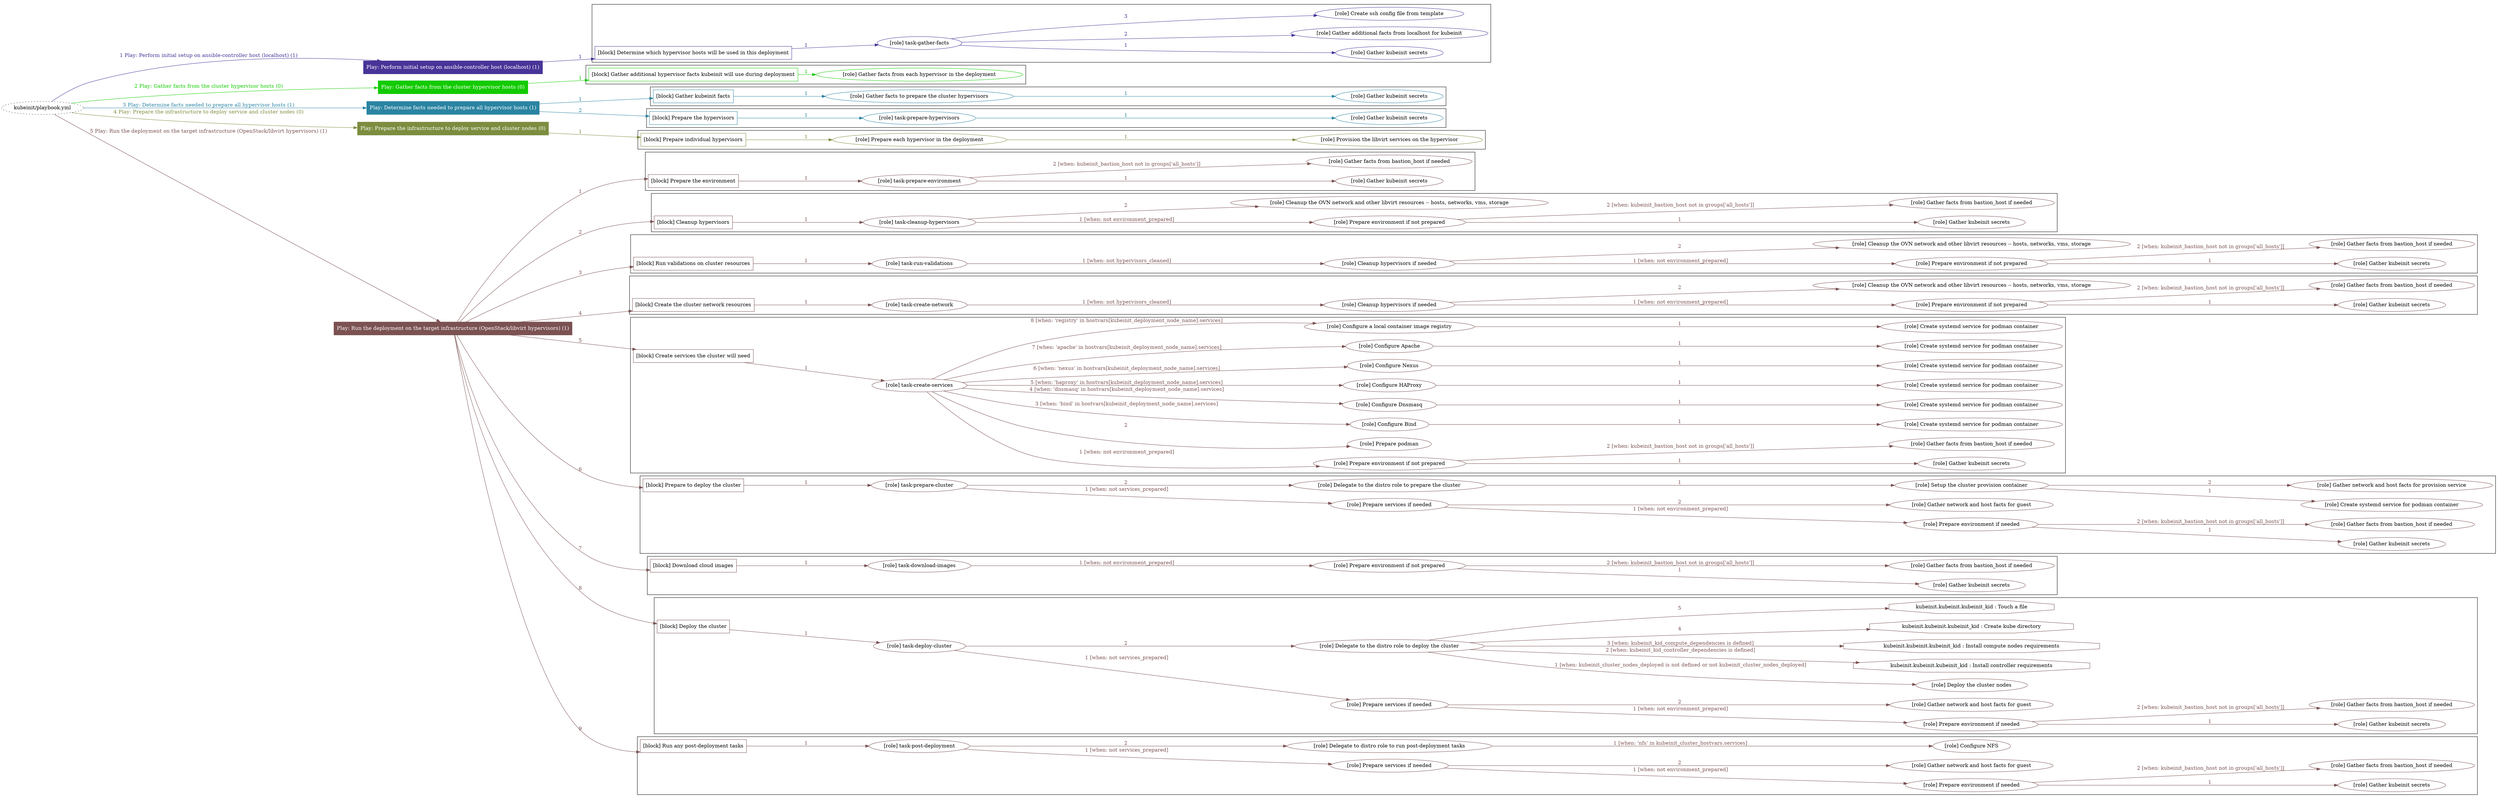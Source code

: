 digraph {
	graph [concentrate=true ordering=in rankdir=LR ratio=fill]
	edge [esep=5 sep=10]
	"kubeinit/playbook.yml" [URL="/home/runner/work/kubeinit/kubeinit/kubeinit/playbook.yml" id=playbook_62aeecc6 style=dotted]
	"kubeinit/playbook.yml" -> play_71ce2786 [label="1 Play: Perform initial setup on ansible-controller host (localhost) (1)" color="#483498" fontcolor="#483498" id=edge_play_71ce2786 labeltooltip="1 Play: Perform initial setup on ansible-controller host (localhost) (1)" tooltip="1 Play: Perform initial setup on ansible-controller host (localhost) (1)"]
	subgraph "Play: Perform initial setup on ansible-controller host (localhost) (1)" {
		play_71ce2786 [label="Play: Perform initial setup on ansible-controller host (localhost) (1)" URL="/home/runner/work/kubeinit/kubeinit/kubeinit/playbook.yml" color="#483498" fontcolor="#ffffff" id=play_71ce2786 shape=box style=filled tooltip=localhost]
		play_71ce2786 -> block_eb5d9fab [label=1 color="#483498" fontcolor="#483498" id=edge_block_eb5d9fab labeltooltip=1 tooltip=1]
		subgraph cluster_block_eb5d9fab {
			block_eb5d9fab [label="[block] Determine which hypervisor hosts will be used in this deployment" URL="/home/runner/work/kubeinit/kubeinit/kubeinit/playbook.yml" color="#483498" id=block_eb5d9fab labeltooltip="Determine which hypervisor hosts will be used in this deployment" shape=box tooltip="Determine which hypervisor hosts will be used in this deployment"]
			block_eb5d9fab -> role_b0924213 [label="1 " color="#483498" fontcolor="#483498" id=edge_role_b0924213 labeltooltip="1 " tooltip="1 "]
			subgraph "task-gather-facts" {
				role_b0924213 [label="[role] task-gather-facts" URL="/home/runner/work/kubeinit/kubeinit/kubeinit/playbook.yml" color="#483498" id=role_b0924213 tooltip="task-gather-facts"]
				role_b0924213 -> role_0a28fdde [label="1 " color="#483498" fontcolor="#483498" id=edge_role_0a28fdde labeltooltip="1 " tooltip="1 "]
				subgraph "Gather kubeinit secrets" {
					role_0a28fdde [label="[role] Gather kubeinit secrets" URL="/home/runner/.ansible/collections/ansible_collections/kubeinit/kubeinit/roles/kubeinit_prepare/tasks/build_hypervisors_group.yml" color="#483498" id=role_0a28fdde tooltip="Gather kubeinit secrets"]
				}
				role_b0924213 -> role_f4189897 [label="2 " color="#483498" fontcolor="#483498" id=edge_role_f4189897 labeltooltip="2 " tooltip="2 "]
				subgraph "Gather additional facts from localhost for kubeinit" {
					role_f4189897 [label="[role] Gather additional facts from localhost for kubeinit" URL="/home/runner/.ansible/collections/ansible_collections/kubeinit/kubeinit/roles/kubeinit_prepare/tasks/build_hypervisors_group.yml" color="#483498" id=role_f4189897 tooltip="Gather additional facts from localhost for kubeinit"]
				}
				role_b0924213 -> role_adb4fce8 [label="3 " color="#483498" fontcolor="#483498" id=edge_role_adb4fce8 labeltooltip="3 " tooltip="3 "]
				subgraph "Create ssh config file from template" {
					role_adb4fce8 [label="[role] Create ssh config file from template" URL="/home/runner/.ansible/collections/ansible_collections/kubeinit/kubeinit/roles/kubeinit_prepare/tasks/build_hypervisors_group.yml" color="#483498" id=role_adb4fce8 tooltip="Create ssh config file from template"]
				}
			}
		}
	}
	"kubeinit/playbook.yml" -> play_97051297 [label="2 Play: Gather facts from the cluster hypervisor hosts (0)" color="#12cb01" fontcolor="#12cb01" id=edge_play_97051297 labeltooltip="2 Play: Gather facts from the cluster hypervisor hosts (0)" tooltip="2 Play: Gather facts from the cluster hypervisor hosts (0)"]
	subgraph "Play: Gather facts from the cluster hypervisor hosts (0)" {
		play_97051297 [label="Play: Gather facts from the cluster hypervisor hosts (0)" URL="/home/runner/work/kubeinit/kubeinit/kubeinit/playbook.yml" color="#12cb01" fontcolor="#ffffff" id=play_97051297 shape=box style=filled tooltip="Play: Gather facts from the cluster hypervisor hosts (0)"]
		play_97051297 -> block_595685f4 [label=1 color="#12cb01" fontcolor="#12cb01" id=edge_block_595685f4 labeltooltip=1 tooltip=1]
		subgraph cluster_block_595685f4 {
			block_595685f4 [label="[block] Gather additional hypervisor facts kubeinit will use during deployment" URL="/home/runner/work/kubeinit/kubeinit/kubeinit/playbook.yml" color="#12cb01" id=block_595685f4 labeltooltip="Gather additional hypervisor facts kubeinit will use during deployment" shape=box tooltip="Gather additional hypervisor facts kubeinit will use during deployment"]
			block_595685f4 -> role_2922167a [label="1 " color="#12cb01" fontcolor="#12cb01" id=edge_role_2922167a labeltooltip="1 " tooltip="1 "]
			subgraph "Gather facts from each hypervisor in the deployment" {
				role_2922167a [label="[role] Gather facts from each hypervisor in the deployment" URL="/home/runner/work/kubeinit/kubeinit/kubeinit/playbook.yml" color="#12cb01" id=role_2922167a tooltip="Gather facts from each hypervisor in the deployment"]
			}
		}
	}
	"kubeinit/playbook.yml" -> play_8824c6f1 [label="3 Play: Determine facts needed to prepare all hypervisor hosts (1)" color="#2a84a2" fontcolor="#2a84a2" id=edge_play_8824c6f1 labeltooltip="3 Play: Determine facts needed to prepare all hypervisor hosts (1)" tooltip="3 Play: Determine facts needed to prepare all hypervisor hosts (1)"]
	subgraph "Play: Determine facts needed to prepare all hypervisor hosts (1)" {
		play_8824c6f1 [label="Play: Determine facts needed to prepare all hypervisor hosts (1)" URL="/home/runner/work/kubeinit/kubeinit/kubeinit/playbook.yml" color="#2a84a2" fontcolor="#ffffff" id=play_8824c6f1 shape=box style=filled tooltip=localhost]
		play_8824c6f1 -> block_67a7d60c [label=1 color="#2a84a2" fontcolor="#2a84a2" id=edge_block_67a7d60c labeltooltip=1 tooltip=1]
		subgraph cluster_block_67a7d60c {
			block_67a7d60c [label="[block] Gather kubeinit facts" URL="/home/runner/work/kubeinit/kubeinit/kubeinit/playbook.yml" color="#2a84a2" id=block_67a7d60c labeltooltip="Gather kubeinit facts" shape=box tooltip="Gather kubeinit facts"]
			block_67a7d60c -> role_5e8c49d4 [label="1 " color="#2a84a2" fontcolor="#2a84a2" id=edge_role_5e8c49d4 labeltooltip="1 " tooltip="1 "]
			subgraph "Gather facts to prepare the cluster hypervisors" {
				role_5e8c49d4 [label="[role] Gather facts to prepare the cluster hypervisors" URL="/home/runner/work/kubeinit/kubeinit/kubeinit/playbook.yml" color="#2a84a2" id=role_5e8c49d4 tooltip="Gather facts to prepare the cluster hypervisors"]
				role_5e8c49d4 -> role_43741356 [label="1 " color="#2a84a2" fontcolor="#2a84a2" id=edge_role_43741356 labeltooltip="1 " tooltip="1 "]
				subgraph "Gather kubeinit secrets" {
					role_43741356 [label="[role] Gather kubeinit secrets" URL="/home/runner/.ansible/collections/ansible_collections/kubeinit/kubeinit/roles/kubeinit_prepare/tasks/gather_kubeinit_facts.yml" color="#2a84a2" id=role_43741356 tooltip="Gather kubeinit secrets"]
				}
			}
		}
		play_8824c6f1 -> block_37809910 [label=2 color="#2a84a2" fontcolor="#2a84a2" id=edge_block_37809910 labeltooltip=2 tooltip=2]
		subgraph cluster_block_37809910 {
			block_37809910 [label="[block] Prepare the hypervisors" URL="/home/runner/work/kubeinit/kubeinit/kubeinit/playbook.yml" color="#2a84a2" id=block_37809910 labeltooltip="Prepare the hypervisors" shape=box tooltip="Prepare the hypervisors"]
			block_37809910 -> role_55b986a6 [label="1 " color="#2a84a2" fontcolor="#2a84a2" id=edge_role_55b986a6 labeltooltip="1 " tooltip="1 "]
			subgraph "task-prepare-hypervisors" {
				role_55b986a6 [label="[role] task-prepare-hypervisors" URL="/home/runner/work/kubeinit/kubeinit/kubeinit/playbook.yml" color="#2a84a2" id=role_55b986a6 tooltip="task-prepare-hypervisors"]
				role_55b986a6 -> role_5a22ea8f [label="1 " color="#2a84a2" fontcolor="#2a84a2" id=edge_role_5a22ea8f labeltooltip="1 " tooltip="1 "]
				subgraph "Gather kubeinit secrets" {
					role_5a22ea8f [label="[role] Gather kubeinit secrets" URL="/home/runner/.ansible/collections/ansible_collections/kubeinit/kubeinit/roles/kubeinit_prepare/tasks/gather_kubeinit_facts.yml" color="#2a84a2" id=role_5a22ea8f tooltip="Gather kubeinit secrets"]
				}
			}
		}
	}
	"kubeinit/playbook.yml" -> play_fdaf67c5 [label="4 Play: Prepare the infrastructure to deploy service and cluster nodes (0)" color="#7c8d3f" fontcolor="#7c8d3f" id=edge_play_fdaf67c5 labeltooltip="4 Play: Prepare the infrastructure to deploy service and cluster nodes (0)" tooltip="4 Play: Prepare the infrastructure to deploy service and cluster nodes (0)"]
	subgraph "Play: Prepare the infrastructure to deploy service and cluster nodes (0)" {
		play_fdaf67c5 [label="Play: Prepare the infrastructure to deploy service and cluster nodes (0)" URL="/home/runner/work/kubeinit/kubeinit/kubeinit/playbook.yml" color="#7c8d3f" fontcolor="#ffffff" id=play_fdaf67c5 shape=box style=filled tooltip="Play: Prepare the infrastructure to deploy service and cluster nodes (0)"]
		play_fdaf67c5 -> block_10df3666 [label=1 color="#7c8d3f" fontcolor="#7c8d3f" id=edge_block_10df3666 labeltooltip=1 tooltip=1]
		subgraph cluster_block_10df3666 {
			block_10df3666 [label="[block] Prepare individual hypervisors" URL="/home/runner/work/kubeinit/kubeinit/kubeinit/playbook.yml" color="#7c8d3f" id=block_10df3666 labeltooltip="Prepare individual hypervisors" shape=box tooltip="Prepare individual hypervisors"]
			block_10df3666 -> role_cceeec13 [label="1 " color="#7c8d3f" fontcolor="#7c8d3f" id=edge_role_cceeec13 labeltooltip="1 " tooltip="1 "]
			subgraph "Prepare each hypervisor in the deployment" {
				role_cceeec13 [label="[role] Prepare each hypervisor in the deployment" URL="/home/runner/work/kubeinit/kubeinit/kubeinit/playbook.yml" color="#7c8d3f" id=role_cceeec13 tooltip="Prepare each hypervisor in the deployment"]
				role_cceeec13 -> role_e4a46d6e [label="1 " color="#7c8d3f" fontcolor="#7c8d3f" id=edge_role_e4a46d6e labeltooltip="1 " tooltip="1 "]
				subgraph "Provision the libvirt services on the hypervisor" {
					role_e4a46d6e [label="[role] Provision the libvirt services on the hypervisor" URL="/home/runner/.ansible/collections/ansible_collections/kubeinit/kubeinit/roles/kubeinit_prepare/tasks/prepare_hypervisor.yml" color="#7c8d3f" id=role_e4a46d6e tooltip="Provision the libvirt services on the hypervisor"]
				}
			}
		}
	}
	"kubeinit/playbook.yml" -> play_96f36827 [label="5 Play: Run the deployment on the target infrastructure (OpenStack/libvirt hypervisors) (1)" color="#7b5152" fontcolor="#7b5152" id=edge_play_96f36827 labeltooltip="5 Play: Run the deployment on the target infrastructure (OpenStack/libvirt hypervisors) (1)" tooltip="5 Play: Run the deployment on the target infrastructure (OpenStack/libvirt hypervisors) (1)"]
	subgraph "Play: Run the deployment on the target infrastructure (OpenStack/libvirt hypervisors) (1)" {
		play_96f36827 [label="Play: Run the deployment on the target infrastructure (OpenStack/libvirt hypervisors) (1)" URL="/home/runner/work/kubeinit/kubeinit/kubeinit/playbook.yml" color="#7b5152" fontcolor="#ffffff" id=play_96f36827 shape=box style=filled tooltip=localhost]
		play_96f36827 -> block_f32a5792 [label=1 color="#7b5152" fontcolor="#7b5152" id=edge_block_f32a5792 labeltooltip=1 tooltip=1]
		subgraph cluster_block_f32a5792 {
			block_f32a5792 [label="[block] Prepare the environment" URL="/home/runner/work/kubeinit/kubeinit/kubeinit/playbook.yml" color="#7b5152" id=block_f32a5792 labeltooltip="Prepare the environment" shape=box tooltip="Prepare the environment"]
			block_f32a5792 -> role_3e3b7d81 [label="1 " color="#7b5152" fontcolor="#7b5152" id=edge_role_3e3b7d81 labeltooltip="1 " tooltip="1 "]
			subgraph "task-prepare-environment" {
				role_3e3b7d81 [label="[role] task-prepare-environment" URL="/home/runner/work/kubeinit/kubeinit/kubeinit/playbook.yml" color="#7b5152" id=role_3e3b7d81 tooltip="task-prepare-environment"]
				role_3e3b7d81 -> role_6352eeed [label="1 " color="#7b5152" fontcolor="#7b5152" id=edge_role_6352eeed labeltooltip="1 " tooltip="1 "]
				subgraph "Gather kubeinit secrets" {
					role_6352eeed [label="[role] Gather kubeinit secrets" URL="/home/runner/.ansible/collections/ansible_collections/kubeinit/kubeinit/roles/kubeinit_prepare/tasks/gather_kubeinit_facts.yml" color="#7b5152" id=role_6352eeed tooltip="Gather kubeinit secrets"]
				}
				role_3e3b7d81 -> role_8281b6ec [label="2 [when: kubeinit_bastion_host not in groups['all_hosts']]" color="#7b5152" fontcolor="#7b5152" id=edge_role_8281b6ec labeltooltip="2 [when: kubeinit_bastion_host not in groups['all_hosts']]" tooltip="2 [when: kubeinit_bastion_host not in groups['all_hosts']]"]
				subgraph "Gather facts from bastion_host if needed" {
					role_8281b6ec [label="[role] Gather facts from bastion_host if needed" URL="/home/runner/.ansible/collections/ansible_collections/kubeinit/kubeinit/roles/kubeinit_prepare/tasks/main.yml" color="#7b5152" id=role_8281b6ec tooltip="Gather facts from bastion_host if needed"]
				}
			}
		}
		play_96f36827 -> block_c0b5626b [label=2 color="#7b5152" fontcolor="#7b5152" id=edge_block_c0b5626b labeltooltip=2 tooltip=2]
		subgraph cluster_block_c0b5626b {
			block_c0b5626b [label="[block] Cleanup hypervisors" URL="/home/runner/work/kubeinit/kubeinit/kubeinit/playbook.yml" color="#7b5152" id=block_c0b5626b labeltooltip="Cleanup hypervisors" shape=box tooltip="Cleanup hypervisors"]
			block_c0b5626b -> role_74c3b70b [label="1 " color="#7b5152" fontcolor="#7b5152" id=edge_role_74c3b70b labeltooltip="1 " tooltip="1 "]
			subgraph "task-cleanup-hypervisors" {
				role_74c3b70b [label="[role] task-cleanup-hypervisors" URL="/home/runner/work/kubeinit/kubeinit/kubeinit/playbook.yml" color="#7b5152" id=role_74c3b70b tooltip="task-cleanup-hypervisors"]
				role_74c3b70b -> role_a0cfab32 [label="1 [when: not environment_prepared]" color="#7b5152" fontcolor="#7b5152" id=edge_role_a0cfab32 labeltooltip="1 [when: not environment_prepared]" tooltip="1 [when: not environment_prepared]"]
				subgraph "Prepare environment if not prepared" {
					role_a0cfab32 [label="[role] Prepare environment if not prepared" URL="/home/runner/.ansible/collections/ansible_collections/kubeinit/kubeinit/roles/kubeinit_libvirt/tasks/cleanup_hypervisors.yml" color="#7b5152" id=role_a0cfab32 tooltip="Prepare environment if not prepared"]
					role_a0cfab32 -> role_98e4d238 [label="1 " color="#7b5152" fontcolor="#7b5152" id=edge_role_98e4d238 labeltooltip="1 " tooltip="1 "]
					subgraph "Gather kubeinit secrets" {
						role_98e4d238 [label="[role] Gather kubeinit secrets" URL="/home/runner/.ansible/collections/ansible_collections/kubeinit/kubeinit/roles/kubeinit_prepare/tasks/gather_kubeinit_facts.yml" color="#7b5152" id=role_98e4d238 tooltip="Gather kubeinit secrets"]
					}
					role_a0cfab32 -> role_bd3ad93f [label="2 [when: kubeinit_bastion_host not in groups['all_hosts']]" color="#7b5152" fontcolor="#7b5152" id=edge_role_bd3ad93f labeltooltip="2 [when: kubeinit_bastion_host not in groups['all_hosts']]" tooltip="2 [when: kubeinit_bastion_host not in groups['all_hosts']]"]
					subgraph "Gather facts from bastion_host if needed" {
						role_bd3ad93f [label="[role] Gather facts from bastion_host if needed" URL="/home/runner/.ansible/collections/ansible_collections/kubeinit/kubeinit/roles/kubeinit_prepare/tasks/main.yml" color="#7b5152" id=role_bd3ad93f tooltip="Gather facts from bastion_host if needed"]
					}
				}
				role_74c3b70b -> role_33076be1 [label="2 " color="#7b5152" fontcolor="#7b5152" id=edge_role_33076be1 labeltooltip="2 " tooltip="2 "]
				subgraph "Cleanup the OVN network and other libvirt resources -- hosts, networks, vms, storage" {
					role_33076be1 [label="[role] Cleanup the OVN network and other libvirt resources -- hosts, networks, vms, storage" URL="/home/runner/.ansible/collections/ansible_collections/kubeinit/kubeinit/roles/kubeinit_libvirt/tasks/cleanup_hypervisors.yml" color="#7b5152" id=role_33076be1 tooltip="Cleanup the OVN network and other libvirt resources -- hosts, networks, vms, storage"]
				}
			}
		}
		play_96f36827 -> block_dce7432a [label=3 color="#7b5152" fontcolor="#7b5152" id=edge_block_dce7432a labeltooltip=3 tooltip=3]
		subgraph cluster_block_dce7432a {
			block_dce7432a [label="[block] Run validations on cluster resources" URL="/home/runner/work/kubeinit/kubeinit/kubeinit/playbook.yml" color="#7b5152" id=block_dce7432a labeltooltip="Run validations on cluster resources" shape=box tooltip="Run validations on cluster resources"]
			block_dce7432a -> role_ebd28307 [label="1 " color="#7b5152" fontcolor="#7b5152" id=edge_role_ebd28307 labeltooltip="1 " tooltip="1 "]
			subgraph "task-run-validations" {
				role_ebd28307 [label="[role] task-run-validations" URL="/home/runner/work/kubeinit/kubeinit/kubeinit/playbook.yml" color="#7b5152" id=role_ebd28307 tooltip="task-run-validations"]
				role_ebd28307 -> role_c3054742 [label="1 [when: not hypervisors_cleaned]" color="#7b5152" fontcolor="#7b5152" id=edge_role_c3054742 labeltooltip="1 [when: not hypervisors_cleaned]" tooltip="1 [when: not hypervisors_cleaned]"]
				subgraph "Cleanup hypervisors if needed" {
					role_c3054742 [label="[role] Cleanup hypervisors if needed" URL="/home/runner/.ansible/collections/ansible_collections/kubeinit/kubeinit/roles/kubeinit_validations/tasks/main.yml" color="#7b5152" id=role_c3054742 tooltip="Cleanup hypervisors if needed"]
					role_c3054742 -> role_62d83bb3 [label="1 [when: not environment_prepared]" color="#7b5152" fontcolor="#7b5152" id=edge_role_62d83bb3 labeltooltip="1 [when: not environment_prepared]" tooltip="1 [when: not environment_prepared]"]
					subgraph "Prepare environment if not prepared" {
						role_62d83bb3 [label="[role] Prepare environment if not prepared" URL="/home/runner/.ansible/collections/ansible_collections/kubeinit/kubeinit/roles/kubeinit_libvirt/tasks/cleanup_hypervisors.yml" color="#7b5152" id=role_62d83bb3 tooltip="Prepare environment if not prepared"]
						role_62d83bb3 -> role_4b128138 [label="1 " color="#7b5152" fontcolor="#7b5152" id=edge_role_4b128138 labeltooltip="1 " tooltip="1 "]
						subgraph "Gather kubeinit secrets" {
							role_4b128138 [label="[role] Gather kubeinit secrets" URL="/home/runner/.ansible/collections/ansible_collections/kubeinit/kubeinit/roles/kubeinit_prepare/tasks/gather_kubeinit_facts.yml" color="#7b5152" id=role_4b128138 tooltip="Gather kubeinit secrets"]
						}
						role_62d83bb3 -> role_b2b91c7f [label="2 [when: kubeinit_bastion_host not in groups['all_hosts']]" color="#7b5152" fontcolor="#7b5152" id=edge_role_b2b91c7f labeltooltip="2 [when: kubeinit_bastion_host not in groups['all_hosts']]" tooltip="2 [when: kubeinit_bastion_host not in groups['all_hosts']]"]
						subgraph "Gather facts from bastion_host if needed" {
							role_b2b91c7f [label="[role] Gather facts from bastion_host if needed" URL="/home/runner/.ansible/collections/ansible_collections/kubeinit/kubeinit/roles/kubeinit_prepare/tasks/main.yml" color="#7b5152" id=role_b2b91c7f tooltip="Gather facts from bastion_host if needed"]
						}
					}
					role_c3054742 -> role_eb1b5d98 [label="2 " color="#7b5152" fontcolor="#7b5152" id=edge_role_eb1b5d98 labeltooltip="2 " tooltip="2 "]
					subgraph "Cleanup the OVN network and other libvirt resources -- hosts, networks, vms, storage" {
						role_eb1b5d98 [label="[role] Cleanup the OVN network and other libvirt resources -- hosts, networks, vms, storage" URL="/home/runner/.ansible/collections/ansible_collections/kubeinit/kubeinit/roles/kubeinit_libvirt/tasks/cleanup_hypervisors.yml" color="#7b5152" id=role_eb1b5d98 tooltip="Cleanup the OVN network and other libvirt resources -- hosts, networks, vms, storage"]
					}
				}
			}
		}
		play_96f36827 -> block_4d674cf1 [label=4 color="#7b5152" fontcolor="#7b5152" id=edge_block_4d674cf1 labeltooltip=4 tooltip=4]
		subgraph cluster_block_4d674cf1 {
			block_4d674cf1 [label="[block] Create the cluster network resources" URL="/home/runner/work/kubeinit/kubeinit/kubeinit/playbook.yml" color="#7b5152" id=block_4d674cf1 labeltooltip="Create the cluster network resources" shape=box tooltip="Create the cluster network resources"]
			block_4d674cf1 -> role_ed460714 [label="1 " color="#7b5152" fontcolor="#7b5152" id=edge_role_ed460714 labeltooltip="1 " tooltip="1 "]
			subgraph "task-create-network" {
				role_ed460714 [label="[role] task-create-network" URL="/home/runner/work/kubeinit/kubeinit/kubeinit/playbook.yml" color="#7b5152" id=role_ed460714 tooltip="task-create-network"]
				role_ed460714 -> role_41236860 [label="1 [when: not hypervisors_cleaned]" color="#7b5152" fontcolor="#7b5152" id=edge_role_41236860 labeltooltip="1 [when: not hypervisors_cleaned]" tooltip="1 [when: not hypervisors_cleaned]"]
				subgraph "Cleanup hypervisors if needed" {
					role_41236860 [label="[role] Cleanup hypervisors if needed" URL="/home/runner/.ansible/collections/ansible_collections/kubeinit/kubeinit/roles/kubeinit_libvirt/tasks/create_network.yml" color="#7b5152" id=role_41236860 tooltip="Cleanup hypervisors if needed"]
					role_41236860 -> role_3cc23138 [label="1 [when: not environment_prepared]" color="#7b5152" fontcolor="#7b5152" id=edge_role_3cc23138 labeltooltip="1 [when: not environment_prepared]" tooltip="1 [when: not environment_prepared]"]
					subgraph "Prepare environment if not prepared" {
						role_3cc23138 [label="[role] Prepare environment if not prepared" URL="/home/runner/.ansible/collections/ansible_collections/kubeinit/kubeinit/roles/kubeinit_libvirt/tasks/cleanup_hypervisors.yml" color="#7b5152" id=role_3cc23138 tooltip="Prepare environment if not prepared"]
						role_3cc23138 -> role_4d6a0ca4 [label="1 " color="#7b5152" fontcolor="#7b5152" id=edge_role_4d6a0ca4 labeltooltip="1 " tooltip="1 "]
						subgraph "Gather kubeinit secrets" {
							role_4d6a0ca4 [label="[role] Gather kubeinit secrets" URL="/home/runner/.ansible/collections/ansible_collections/kubeinit/kubeinit/roles/kubeinit_prepare/tasks/gather_kubeinit_facts.yml" color="#7b5152" id=role_4d6a0ca4 tooltip="Gather kubeinit secrets"]
						}
						role_3cc23138 -> role_39246f77 [label="2 [when: kubeinit_bastion_host not in groups['all_hosts']]" color="#7b5152" fontcolor="#7b5152" id=edge_role_39246f77 labeltooltip="2 [when: kubeinit_bastion_host not in groups['all_hosts']]" tooltip="2 [when: kubeinit_bastion_host not in groups['all_hosts']]"]
						subgraph "Gather facts from bastion_host if needed" {
							role_39246f77 [label="[role] Gather facts from bastion_host if needed" URL="/home/runner/.ansible/collections/ansible_collections/kubeinit/kubeinit/roles/kubeinit_prepare/tasks/main.yml" color="#7b5152" id=role_39246f77 tooltip="Gather facts from bastion_host if needed"]
						}
					}
					role_41236860 -> role_3d3e12d0 [label="2 " color="#7b5152" fontcolor="#7b5152" id=edge_role_3d3e12d0 labeltooltip="2 " tooltip="2 "]
					subgraph "Cleanup the OVN network and other libvirt resources -- hosts, networks, vms, storage" {
						role_3d3e12d0 [label="[role] Cleanup the OVN network and other libvirt resources -- hosts, networks, vms, storage" URL="/home/runner/.ansible/collections/ansible_collections/kubeinit/kubeinit/roles/kubeinit_libvirt/tasks/cleanup_hypervisors.yml" color="#7b5152" id=role_3d3e12d0 tooltip="Cleanup the OVN network and other libvirt resources -- hosts, networks, vms, storage"]
					}
				}
			}
		}
		play_96f36827 -> block_a5c5ba83 [label=5 color="#7b5152" fontcolor="#7b5152" id=edge_block_a5c5ba83 labeltooltip=5 tooltip=5]
		subgraph cluster_block_a5c5ba83 {
			block_a5c5ba83 [label="[block] Create services the cluster will need" URL="/home/runner/work/kubeinit/kubeinit/kubeinit/playbook.yml" color="#7b5152" id=block_a5c5ba83 labeltooltip="Create services the cluster will need" shape=box tooltip="Create services the cluster will need"]
			block_a5c5ba83 -> role_1d3481f9 [label="1 " color="#7b5152" fontcolor="#7b5152" id=edge_role_1d3481f9 labeltooltip="1 " tooltip="1 "]
			subgraph "task-create-services" {
				role_1d3481f9 [label="[role] task-create-services" URL="/home/runner/work/kubeinit/kubeinit/kubeinit/playbook.yml" color="#7b5152" id=role_1d3481f9 tooltip="task-create-services"]
				role_1d3481f9 -> role_865b7d07 [label="1 [when: not environment_prepared]" color="#7b5152" fontcolor="#7b5152" id=edge_role_865b7d07 labeltooltip="1 [when: not environment_prepared]" tooltip="1 [when: not environment_prepared]"]
				subgraph "Prepare environment if not prepared" {
					role_865b7d07 [label="[role] Prepare environment if not prepared" URL="/home/runner/.ansible/collections/ansible_collections/kubeinit/kubeinit/roles/kubeinit_services/tasks/main.yml" color="#7b5152" id=role_865b7d07 tooltip="Prepare environment if not prepared"]
					role_865b7d07 -> role_885c9ff4 [label="1 " color="#7b5152" fontcolor="#7b5152" id=edge_role_885c9ff4 labeltooltip="1 " tooltip="1 "]
					subgraph "Gather kubeinit secrets" {
						role_885c9ff4 [label="[role] Gather kubeinit secrets" URL="/home/runner/.ansible/collections/ansible_collections/kubeinit/kubeinit/roles/kubeinit_prepare/tasks/gather_kubeinit_facts.yml" color="#7b5152" id=role_885c9ff4 tooltip="Gather kubeinit secrets"]
					}
					role_865b7d07 -> role_85fba4b4 [label="2 [when: kubeinit_bastion_host not in groups['all_hosts']]" color="#7b5152" fontcolor="#7b5152" id=edge_role_85fba4b4 labeltooltip="2 [when: kubeinit_bastion_host not in groups['all_hosts']]" tooltip="2 [when: kubeinit_bastion_host not in groups['all_hosts']]"]
					subgraph "Gather facts from bastion_host if needed" {
						role_85fba4b4 [label="[role] Gather facts from bastion_host if needed" URL="/home/runner/.ansible/collections/ansible_collections/kubeinit/kubeinit/roles/kubeinit_prepare/tasks/main.yml" color="#7b5152" id=role_85fba4b4 tooltip="Gather facts from bastion_host if needed"]
					}
				}
				role_1d3481f9 -> role_debd862d [label="2 " color="#7b5152" fontcolor="#7b5152" id=edge_role_debd862d labeltooltip="2 " tooltip="2 "]
				subgraph "Prepare podman" {
					role_debd862d [label="[role] Prepare podman" URL="/home/runner/.ansible/collections/ansible_collections/kubeinit/kubeinit/roles/kubeinit_services/tasks/00_create_service_pod.yml" color="#7b5152" id=role_debd862d tooltip="Prepare podman"]
				}
				role_1d3481f9 -> role_2063571f [label="3 [when: 'bind' in hostvars[kubeinit_deployment_node_name].services]" color="#7b5152" fontcolor="#7b5152" id=edge_role_2063571f labeltooltip="3 [when: 'bind' in hostvars[kubeinit_deployment_node_name].services]" tooltip="3 [when: 'bind' in hostvars[kubeinit_deployment_node_name].services]"]
				subgraph "Configure Bind" {
					role_2063571f [label="[role] Configure Bind" URL="/home/runner/.ansible/collections/ansible_collections/kubeinit/kubeinit/roles/kubeinit_services/tasks/start_services_containers.yml" color="#7b5152" id=role_2063571f tooltip="Configure Bind"]
					role_2063571f -> role_1d1d1ea7 [label="1 " color="#7b5152" fontcolor="#7b5152" id=edge_role_1d1d1ea7 labeltooltip="1 " tooltip="1 "]
					subgraph "Create systemd service for podman container" {
						role_1d1d1ea7 [label="[role] Create systemd service for podman container" URL="/home/runner/.ansible/collections/ansible_collections/kubeinit/kubeinit/roles/kubeinit_bind/tasks/main.yml" color="#7b5152" id=role_1d1d1ea7 tooltip="Create systemd service for podman container"]
					}
				}
				role_1d3481f9 -> role_dccba06b [label="4 [when: 'dnsmasq' in hostvars[kubeinit_deployment_node_name].services]" color="#7b5152" fontcolor="#7b5152" id=edge_role_dccba06b labeltooltip="4 [when: 'dnsmasq' in hostvars[kubeinit_deployment_node_name].services]" tooltip="4 [when: 'dnsmasq' in hostvars[kubeinit_deployment_node_name].services]"]
				subgraph "Configure Dnsmasq" {
					role_dccba06b [label="[role] Configure Dnsmasq" URL="/home/runner/.ansible/collections/ansible_collections/kubeinit/kubeinit/roles/kubeinit_services/tasks/start_services_containers.yml" color="#7b5152" id=role_dccba06b tooltip="Configure Dnsmasq"]
					role_dccba06b -> role_e376265d [label="1 " color="#7b5152" fontcolor="#7b5152" id=edge_role_e376265d labeltooltip="1 " tooltip="1 "]
					subgraph "Create systemd service for podman container" {
						role_e376265d [label="[role] Create systemd service for podman container" URL="/home/runner/.ansible/collections/ansible_collections/kubeinit/kubeinit/roles/kubeinit_dnsmasq/tasks/main.yml" color="#7b5152" id=role_e376265d tooltip="Create systemd service for podman container"]
					}
				}
				role_1d3481f9 -> role_22447f18 [label="5 [when: 'haproxy' in hostvars[kubeinit_deployment_node_name].services]" color="#7b5152" fontcolor="#7b5152" id=edge_role_22447f18 labeltooltip="5 [when: 'haproxy' in hostvars[kubeinit_deployment_node_name].services]" tooltip="5 [when: 'haproxy' in hostvars[kubeinit_deployment_node_name].services]"]
				subgraph "Configure HAProxy" {
					role_22447f18 [label="[role] Configure HAProxy" URL="/home/runner/.ansible/collections/ansible_collections/kubeinit/kubeinit/roles/kubeinit_services/tasks/start_services_containers.yml" color="#7b5152" id=role_22447f18 tooltip="Configure HAProxy"]
					role_22447f18 -> role_75edc4b5 [label="1 " color="#7b5152" fontcolor="#7b5152" id=edge_role_75edc4b5 labeltooltip="1 " tooltip="1 "]
					subgraph "Create systemd service for podman container" {
						role_75edc4b5 [label="[role] Create systemd service for podman container" URL="/home/runner/.ansible/collections/ansible_collections/kubeinit/kubeinit/roles/kubeinit_haproxy/tasks/main.yml" color="#7b5152" id=role_75edc4b5 tooltip="Create systemd service for podman container"]
					}
				}
				role_1d3481f9 -> role_fbae736a [label="6 [when: 'nexus' in hostvars[kubeinit_deployment_node_name].services]" color="#7b5152" fontcolor="#7b5152" id=edge_role_fbae736a labeltooltip="6 [when: 'nexus' in hostvars[kubeinit_deployment_node_name].services]" tooltip="6 [when: 'nexus' in hostvars[kubeinit_deployment_node_name].services]"]
				subgraph "Configure Nexus" {
					role_fbae736a [label="[role] Configure Nexus" URL="/home/runner/.ansible/collections/ansible_collections/kubeinit/kubeinit/roles/kubeinit_services/tasks/start_services_containers.yml" color="#7b5152" id=role_fbae736a tooltip="Configure Nexus"]
					role_fbae736a -> role_5f1cb63b [label="1 " color="#7b5152" fontcolor="#7b5152" id=edge_role_5f1cb63b labeltooltip="1 " tooltip="1 "]
					subgraph "Create systemd service for podman container" {
						role_5f1cb63b [label="[role] Create systemd service for podman container" URL="/home/runner/.ansible/collections/ansible_collections/kubeinit/kubeinit/roles/kubeinit_nexus/tasks/main.yml" color="#7b5152" id=role_5f1cb63b tooltip="Create systemd service for podman container"]
					}
				}
				role_1d3481f9 -> role_b5bbf5a1 [label="7 [when: 'apache' in hostvars[kubeinit_deployment_node_name].services]" color="#7b5152" fontcolor="#7b5152" id=edge_role_b5bbf5a1 labeltooltip="7 [when: 'apache' in hostvars[kubeinit_deployment_node_name].services]" tooltip="7 [when: 'apache' in hostvars[kubeinit_deployment_node_name].services]"]
				subgraph "Configure Apache" {
					role_b5bbf5a1 [label="[role] Configure Apache" URL="/home/runner/.ansible/collections/ansible_collections/kubeinit/kubeinit/roles/kubeinit_services/tasks/start_services_containers.yml" color="#7b5152" id=role_b5bbf5a1 tooltip="Configure Apache"]
					role_b5bbf5a1 -> role_65ee6fde [label="1 " color="#7b5152" fontcolor="#7b5152" id=edge_role_65ee6fde labeltooltip="1 " tooltip="1 "]
					subgraph "Create systemd service for podman container" {
						role_65ee6fde [label="[role] Create systemd service for podman container" URL="/home/runner/.ansible/collections/ansible_collections/kubeinit/kubeinit/roles/kubeinit_apache/tasks/main.yml" color="#7b5152" id=role_65ee6fde tooltip="Create systemd service for podman container"]
					}
				}
				role_1d3481f9 -> role_ed0b8fa1 [label="8 [when: 'registry' in hostvars[kubeinit_deployment_node_name].services]" color="#7b5152" fontcolor="#7b5152" id=edge_role_ed0b8fa1 labeltooltip="8 [when: 'registry' in hostvars[kubeinit_deployment_node_name].services]" tooltip="8 [when: 'registry' in hostvars[kubeinit_deployment_node_name].services]"]
				subgraph "Configure a local container image registry" {
					role_ed0b8fa1 [label="[role] Configure a local container image registry" URL="/home/runner/.ansible/collections/ansible_collections/kubeinit/kubeinit/roles/kubeinit_services/tasks/start_services_containers.yml" color="#7b5152" id=role_ed0b8fa1 tooltip="Configure a local container image registry"]
					role_ed0b8fa1 -> role_0049ea1f [label="1 " color="#7b5152" fontcolor="#7b5152" id=edge_role_0049ea1f labeltooltip="1 " tooltip="1 "]
					subgraph "Create systemd service for podman container" {
						role_0049ea1f [label="[role] Create systemd service for podman container" URL="/home/runner/.ansible/collections/ansible_collections/kubeinit/kubeinit/roles/kubeinit_registry/tasks/main.yml" color="#7b5152" id=role_0049ea1f tooltip="Create systemd service for podman container"]
					}
				}
			}
		}
		play_96f36827 -> block_cd9e6539 [label=6 color="#7b5152" fontcolor="#7b5152" id=edge_block_cd9e6539 labeltooltip=6 tooltip=6]
		subgraph cluster_block_cd9e6539 {
			block_cd9e6539 [label="[block] Prepare to deploy the cluster" URL="/home/runner/work/kubeinit/kubeinit/kubeinit/playbook.yml" color="#7b5152" id=block_cd9e6539 labeltooltip="Prepare to deploy the cluster" shape=box tooltip="Prepare to deploy the cluster"]
			block_cd9e6539 -> role_16c2c9cd [label="1 " color="#7b5152" fontcolor="#7b5152" id=edge_role_16c2c9cd labeltooltip="1 " tooltip="1 "]
			subgraph "task-prepare-cluster" {
				role_16c2c9cd [label="[role] task-prepare-cluster" URL="/home/runner/work/kubeinit/kubeinit/kubeinit/playbook.yml" color="#7b5152" id=role_16c2c9cd tooltip="task-prepare-cluster"]
				role_16c2c9cd -> role_88cadc18 [label="1 [when: not services_prepared]" color="#7b5152" fontcolor="#7b5152" id=edge_role_88cadc18 labeltooltip="1 [when: not services_prepared]" tooltip="1 [when: not services_prepared]"]
				subgraph "Prepare services if needed" {
					role_88cadc18 [label="[role] Prepare services if needed" URL="/home/runner/.ansible/collections/ansible_collections/kubeinit/kubeinit/roles/kubeinit_prepare/tasks/prepare_cluster.yml" color="#7b5152" id=role_88cadc18 tooltip="Prepare services if needed"]
					role_88cadc18 -> role_8f90d173 [label="1 [when: not environment_prepared]" color="#7b5152" fontcolor="#7b5152" id=edge_role_8f90d173 labeltooltip="1 [when: not environment_prepared]" tooltip="1 [when: not environment_prepared]"]
					subgraph "Prepare environment if needed" {
						role_8f90d173 [label="[role] Prepare environment if needed" URL="/home/runner/.ansible/collections/ansible_collections/kubeinit/kubeinit/roles/kubeinit_services/tasks/prepare_services.yml" color="#7b5152" id=role_8f90d173 tooltip="Prepare environment if needed"]
						role_8f90d173 -> role_c59c636e [label="1 " color="#7b5152" fontcolor="#7b5152" id=edge_role_c59c636e labeltooltip="1 " tooltip="1 "]
						subgraph "Gather kubeinit secrets" {
							role_c59c636e [label="[role] Gather kubeinit secrets" URL="/home/runner/.ansible/collections/ansible_collections/kubeinit/kubeinit/roles/kubeinit_prepare/tasks/gather_kubeinit_facts.yml" color="#7b5152" id=role_c59c636e tooltip="Gather kubeinit secrets"]
						}
						role_8f90d173 -> role_1acb368e [label="2 [when: kubeinit_bastion_host not in groups['all_hosts']]" color="#7b5152" fontcolor="#7b5152" id=edge_role_1acb368e labeltooltip="2 [when: kubeinit_bastion_host not in groups['all_hosts']]" tooltip="2 [when: kubeinit_bastion_host not in groups['all_hosts']]"]
						subgraph "Gather facts from bastion_host if needed" {
							role_1acb368e [label="[role] Gather facts from bastion_host if needed" URL="/home/runner/.ansible/collections/ansible_collections/kubeinit/kubeinit/roles/kubeinit_prepare/tasks/main.yml" color="#7b5152" id=role_1acb368e tooltip="Gather facts from bastion_host if needed"]
						}
					}
					role_88cadc18 -> role_44efc71b [label="2 " color="#7b5152" fontcolor="#7b5152" id=edge_role_44efc71b labeltooltip="2 " tooltip="2 "]
					subgraph "Gather network and host facts for guest" {
						role_44efc71b [label="[role] Gather network and host facts for guest" URL="/home/runner/.ansible/collections/ansible_collections/kubeinit/kubeinit/roles/kubeinit_services/tasks/prepare_services.yml" color="#7b5152" id=role_44efc71b tooltip="Gather network and host facts for guest"]
					}
				}
				role_16c2c9cd -> role_f850c5e3 [label="2 " color="#7b5152" fontcolor="#7b5152" id=edge_role_f850c5e3 labeltooltip="2 " tooltip="2 "]
				subgraph "Delegate to the distro role to prepare the cluster" {
					role_f850c5e3 [label="[role] Delegate to the distro role to prepare the cluster" URL="/home/runner/.ansible/collections/ansible_collections/kubeinit/kubeinit/roles/kubeinit_prepare/tasks/prepare_cluster.yml" color="#7b5152" id=role_f850c5e3 tooltip="Delegate to the distro role to prepare the cluster"]
					role_f850c5e3 -> role_62f2ff9a [label="1 " color="#7b5152" fontcolor="#7b5152" id=edge_role_62f2ff9a labeltooltip="1 " tooltip="1 "]
					subgraph "Setup the cluster provision container" {
						role_62f2ff9a [label="[role] Setup the cluster provision container" URL="/home/runner/.ansible/collections/ansible_collections/kubeinit/kubeinit/roles/kubeinit_kid/tasks/prepare_cluster.yml" color="#7b5152" id=role_62f2ff9a tooltip="Setup the cluster provision container"]
						role_62f2ff9a -> role_7627f0d5 [label="1 " color="#7b5152" fontcolor="#7b5152" id=edge_role_7627f0d5 labeltooltip="1 " tooltip="1 "]
						subgraph "Create systemd service for podman container" {
							role_7627f0d5 [label="[role] Create systemd service for podman container" URL="/home/runner/.ansible/collections/ansible_collections/kubeinit/kubeinit/roles/kubeinit_services/tasks/create_provision_container.yml" color="#7b5152" id=role_7627f0d5 tooltip="Create systemd service for podman container"]
						}
						role_62f2ff9a -> role_5751bac7 [label="2 " color="#7b5152" fontcolor="#7b5152" id=edge_role_5751bac7 labeltooltip="2 " tooltip="2 "]
						subgraph "Gather network and host facts for provision service" {
							role_5751bac7 [label="[role] Gather network and host facts for provision service" URL="/home/runner/.ansible/collections/ansible_collections/kubeinit/kubeinit/roles/kubeinit_services/tasks/create_provision_container.yml" color="#7b5152" id=role_5751bac7 tooltip="Gather network and host facts for provision service"]
						}
					}
				}
			}
		}
		play_96f36827 -> block_d9cd689e [label=7 color="#7b5152" fontcolor="#7b5152" id=edge_block_d9cd689e labeltooltip=7 tooltip=7]
		subgraph cluster_block_d9cd689e {
			block_d9cd689e [label="[block] Download cloud images" URL="/home/runner/work/kubeinit/kubeinit/kubeinit/playbook.yml" color="#7b5152" id=block_d9cd689e labeltooltip="Download cloud images" shape=box tooltip="Download cloud images"]
			block_d9cd689e -> role_e6843cf5 [label="1 " color="#7b5152" fontcolor="#7b5152" id=edge_role_e6843cf5 labeltooltip="1 " tooltip="1 "]
			subgraph "task-download-images" {
				role_e6843cf5 [label="[role] task-download-images" URL="/home/runner/work/kubeinit/kubeinit/kubeinit/playbook.yml" color="#7b5152" id=role_e6843cf5 tooltip="task-download-images"]
				role_e6843cf5 -> role_2f6ad3c9 [label="1 [when: not environment_prepared]" color="#7b5152" fontcolor="#7b5152" id=edge_role_2f6ad3c9 labeltooltip="1 [when: not environment_prepared]" tooltip="1 [when: not environment_prepared]"]
				subgraph "Prepare environment if not prepared" {
					role_2f6ad3c9 [label="[role] Prepare environment if not prepared" URL="/home/runner/.ansible/collections/ansible_collections/kubeinit/kubeinit/roles/kubeinit_libvirt/tasks/download_cloud_images.yml" color="#7b5152" id=role_2f6ad3c9 tooltip="Prepare environment if not prepared"]
					role_2f6ad3c9 -> role_0f3b30aa [label="1 " color="#7b5152" fontcolor="#7b5152" id=edge_role_0f3b30aa labeltooltip="1 " tooltip="1 "]
					subgraph "Gather kubeinit secrets" {
						role_0f3b30aa [label="[role] Gather kubeinit secrets" URL="/home/runner/.ansible/collections/ansible_collections/kubeinit/kubeinit/roles/kubeinit_prepare/tasks/gather_kubeinit_facts.yml" color="#7b5152" id=role_0f3b30aa tooltip="Gather kubeinit secrets"]
					}
					role_2f6ad3c9 -> role_b642ccbb [label="2 [when: kubeinit_bastion_host not in groups['all_hosts']]" color="#7b5152" fontcolor="#7b5152" id=edge_role_b642ccbb labeltooltip="2 [when: kubeinit_bastion_host not in groups['all_hosts']]" tooltip="2 [when: kubeinit_bastion_host not in groups['all_hosts']]"]
					subgraph "Gather facts from bastion_host if needed" {
						role_b642ccbb [label="[role] Gather facts from bastion_host if needed" URL="/home/runner/.ansible/collections/ansible_collections/kubeinit/kubeinit/roles/kubeinit_prepare/tasks/main.yml" color="#7b5152" id=role_b642ccbb tooltip="Gather facts from bastion_host if needed"]
					}
				}
			}
		}
		play_96f36827 -> block_08f37fa3 [label=8 color="#7b5152" fontcolor="#7b5152" id=edge_block_08f37fa3 labeltooltip=8 tooltip=8]
		subgraph cluster_block_08f37fa3 {
			block_08f37fa3 [label="[block] Deploy the cluster" URL="/home/runner/work/kubeinit/kubeinit/kubeinit/playbook.yml" color="#7b5152" id=block_08f37fa3 labeltooltip="Deploy the cluster" shape=box tooltip="Deploy the cluster"]
			block_08f37fa3 -> role_df503367 [label="1 " color="#7b5152" fontcolor="#7b5152" id=edge_role_df503367 labeltooltip="1 " tooltip="1 "]
			subgraph "task-deploy-cluster" {
				role_df503367 [label="[role] task-deploy-cluster" URL="/home/runner/work/kubeinit/kubeinit/kubeinit/playbook.yml" color="#7b5152" id=role_df503367 tooltip="task-deploy-cluster"]
				role_df503367 -> role_b4be99f4 [label="1 [when: not services_prepared]" color="#7b5152" fontcolor="#7b5152" id=edge_role_b4be99f4 labeltooltip="1 [when: not services_prepared]" tooltip="1 [when: not services_prepared]"]
				subgraph "Prepare services if needed" {
					role_b4be99f4 [label="[role] Prepare services if needed" URL="/home/runner/.ansible/collections/ansible_collections/kubeinit/kubeinit/roles/kubeinit_prepare/tasks/deploy_cluster.yml" color="#7b5152" id=role_b4be99f4 tooltip="Prepare services if needed"]
					role_b4be99f4 -> role_e275d215 [label="1 [when: not environment_prepared]" color="#7b5152" fontcolor="#7b5152" id=edge_role_e275d215 labeltooltip="1 [when: not environment_prepared]" tooltip="1 [when: not environment_prepared]"]
					subgraph "Prepare environment if needed" {
						role_e275d215 [label="[role] Prepare environment if needed" URL="/home/runner/.ansible/collections/ansible_collections/kubeinit/kubeinit/roles/kubeinit_services/tasks/prepare_services.yml" color="#7b5152" id=role_e275d215 tooltip="Prepare environment if needed"]
						role_e275d215 -> role_d210baf9 [label="1 " color="#7b5152" fontcolor="#7b5152" id=edge_role_d210baf9 labeltooltip="1 " tooltip="1 "]
						subgraph "Gather kubeinit secrets" {
							role_d210baf9 [label="[role] Gather kubeinit secrets" URL="/home/runner/.ansible/collections/ansible_collections/kubeinit/kubeinit/roles/kubeinit_prepare/tasks/gather_kubeinit_facts.yml" color="#7b5152" id=role_d210baf9 tooltip="Gather kubeinit secrets"]
						}
						role_e275d215 -> role_e996e8fc [label="2 [when: kubeinit_bastion_host not in groups['all_hosts']]" color="#7b5152" fontcolor="#7b5152" id=edge_role_e996e8fc labeltooltip="2 [when: kubeinit_bastion_host not in groups['all_hosts']]" tooltip="2 [when: kubeinit_bastion_host not in groups['all_hosts']]"]
						subgraph "Gather facts from bastion_host if needed" {
							role_e996e8fc [label="[role] Gather facts from bastion_host if needed" URL="/home/runner/.ansible/collections/ansible_collections/kubeinit/kubeinit/roles/kubeinit_prepare/tasks/main.yml" color="#7b5152" id=role_e996e8fc tooltip="Gather facts from bastion_host if needed"]
						}
					}
					role_b4be99f4 -> role_b497b3b5 [label="2 " color="#7b5152" fontcolor="#7b5152" id=edge_role_b497b3b5 labeltooltip="2 " tooltip="2 "]
					subgraph "Gather network and host facts for guest" {
						role_b497b3b5 [label="[role] Gather network and host facts for guest" URL="/home/runner/.ansible/collections/ansible_collections/kubeinit/kubeinit/roles/kubeinit_services/tasks/prepare_services.yml" color="#7b5152" id=role_b497b3b5 tooltip="Gather network and host facts for guest"]
					}
				}
				role_df503367 -> role_26b60c5f [label="2 " color="#7b5152" fontcolor="#7b5152" id=edge_role_26b60c5f labeltooltip="2 " tooltip="2 "]
				subgraph "Delegate to the distro role to deploy the cluster" {
					role_26b60c5f [label="[role] Delegate to the distro role to deploy the cluster" URL="/home/runner/.ansible/collections/ansible_collections/kubeinit/kubeinit/roles/kubeinit_prepare/tasks/deploy_cluster.yml" color="#7b5152" id=role_26b60c5f tooltip="Delegate to the distro role to deploy the cluster"]
					role_26b60c5f -> role_086c797b [label="1 [when: kubeinit_cluster_nodes_deployed is not defined or not kubeinit_cluster_nodes_deployed]" color="#7b5152" fontcolor="#7b5152" id=edge_role_086c797b labeltooltip="1 [when: kubeinit_cluster_nodes_deployed is not defined or not kubeinit_cluster_nodes_deployed]" tooltip="1 [when: kubeinit_cluster_nodes_deployed is not defined or not kubeinit_cluster_nodes_deployed]"]
					subgraph "Deploy the cluster nodes" {
						role_086c797b [label="[role] Deploy the cluster nodes" URL="/home/runner/.ansible/collections/ansible_collections/kubeinit/kubeinit/roles/kubeinit_kid/tasks/main.yml" color="#7b5152" id=role_086c797b tooltip="Deploy the cluster nodes"]
					}
					task_597a7d18 [label="kubeinit.kubeinit.kubeinit_kid : Install controller requirements" URL="/home/runner/.ansible/collections/ansible_collections/kubeinit/kubeinit/roles/kubeinit_kid/tasks/main.yml" color="#7b5152" id=task_597a7d18 shape=octagon tooltip="kubeinit.kubeinit.kubeinit_kid : Install controller requirements"]
					role_26b60c5f -> task_597a7d18 [label="2 [when: kubeinit_kid_controller_dependencies is defined]" color="#7b5152" fontcolor="#7b5152" id=edge_task_597a7d18 labeltooltip="2 [when: kubeinit_kid_controller_dependencies is defined]" tooltip="2 [when: kubeinit_kid_controller_dependencies is defined]"]
					task_a865cd76 [label="kubeinit.kubeinit.kubeinit_kid : Install compute nodes requirements" URL="/home/runner/.ansible/collections/ansible_collections/kubeinit/kubeinit/roles/kubeinit_kid/tasks/main.yml" color="#7b5152" id=task_a865cd76 shape=octagon tooltip="kubeinit.kubeinit.kubeinit_kid : Install compute nodes requirements"]
					role_26b60c5f -> task_a865cd76 [label="3 [when: kubeinit_kid_compute_dependencies is defined]" color="#7b5152" fontcolor="#7b5152" id=edge_task_a865cd76 labeltooltip="3 [when: kubeinit_kid_compute_dependencies is defined]" tooltip="3 [when: kubeinit_kid_compute_dependencies is defined]"]
					task_5ce0a4d1 [label="kubeinit.kubeinit.kubeinit_kid : Create kube directory" URL="/home/runner/.ansible/collections/ansible_collections/kubeinit/kubeinit/roles/kubeinit_kid/tasks/main.yml" color="#7b5152" id=task_5ce0a4d1 shape=octagon tooltip="kubeinit.kubeinit.kubeinit_kid : Create kube directory"]
					role_26b60c5f -> task_5ce0a4d1 [label="4 " color="#7b5152" fontcolor="#7b5152" id=edge_task_5ce0a4d1 labeltooltip="4 " tooltip="4 "]
					task_2959fdaa [label="kubeinit.kubeinit.kubeinit_kid : Touch a file" URL="/home/runner/.ansible/collections/ansible_collections/kubeinit/kubeinit/roles/kubeinit_kid/tasks/main.yml" color="#7b5152" id=task_2959fdaa shape=octagon tooltip="kubeinit.kubeinit.kubeinit_kid : Touch a file"]
					role_26b60c5f -> task_2959fdaa [label="5 " color="#7b5152" fontcolor="#7b5152" id=edge_task_2959fdaa labeltooltip="5 " tooltip="5 "]
				}
			}
		}
		play_96f36827 -> block_4ceca99b [label=9 color="#7b5152" fontcolor="#7b5152" id=edge_block_4ceca99b labeltooltip=9 tooltip=9]
		subgraph cluster_block_4ceca99b {
			block_4ceca99b [label="[block] Run any post-deployment tasks" URL="/home/runner/work/kubeinit/kubeinit/kubeinit/playbook.yml" color="#7b5152" id=block_4ceca99b labeltooltip="Run any post-deployment tasks" shape=box tooltip="Run any post-deployment tasks"]
			block_4ceca99b -> role_3e000581 [label="1 " color="#7b5152" fontcolor="#7b5152" id=edge_role_3e000581 labeltooltip="1 " tooltip="1 "]
			subgraph "task-post-deployment" {
				role_3e000581 [label="[role] task-post-deployment" URL="/home/runner/work/kubeinit/kubeinit/kubeinit/playbook.yml" color="#7b5152" id=role_3e000581 tooltip="task-post-deployment"]
				role_3e000581 -> role_ffd98800 [label="1 [when: not services_prepared]" color="#7b5152" fontcolor="#7b5152" id=edge_role_ffd98800 labeltooltip="1 [when: not services_prepared]" tooltip="1 [when: not services_prepared]"]
				subgraph "Prepare services if needed" {
					role_ffd98800 [label="[role] Prepare services if needed" URL="/home/runner/.ansible/collections/ansible_collections/kubeinit/kubeinit/roles/kubeinit_prepare/tasks/post_deployment.yml" color="#7b5152" id=role_ffd98800 tooltip="Prepare services if needed"]
					role_ffd98800 -> role_b85f9375 [label="1 [when: not environment_prepared]" color="#7b5152" fontcolor="#7b5152" id=edge_role_b85f9375 labeltooltip="1 [when: not environment_prepared]" tooltip="1 [when: not environment_prepared]"]
					subgraph "Prepare environment if needed" {
						role_b85f9375 [label="[role] Prepare environment if needed" URL="/home/runner/.ansible/collections/ansible_collections/kubeinit/kubeinit/roles/kubeinit_services/tasks/prepare_services.yml" color="#7b5152" id=role_b85f9375 tooltip="Prepare environment if needed"]
						role_b85f9375 -> role_e8a3f141 [label="1 " color="#7b5152" fontcolor="#7b5152" id=edge_role_e8a3f141 labeltooltip="1 " tooltip="1 "]
						subgraph "Gather kubeinit secrets" {
							role_e8a3f141 [label="[role] Gather kubeinit secrets" URL="/home/runner/.ansible/collections/ansible_collections/kubeinit/kubeinit/roles/kubeinit_prepare/tasks/gather_kubeinit_facts.yml" color="#7b5152" id=role_e8a3f141 tooltip="Gather kubeinit secrets"]
						}
						role_b85f9375 -> role_014d7b67 [label="2 [when: kubeinit_bastion_host not in groups['all_hosts']]" color="#7b5152" fontcolor="#7b5152" id=edge_role_014d7b67 labeltooltip="2 [when: kubeinit_bastion_host not in groups['all_hosts']]" tooltip="2 [when: kubeinit_bastion_host not in groups['all_hosts']]"]
						subgraph "Gather facts from bastion_host if needed" {
							role_014d7b67 [label="[role] Gather facts from bastion_host if needed" URL="/home/runner/.ansible/collections/ansible_collections/kubeinit/kubeinit/roles/kubeinit_prepare/tasks/main.yml" color="#7b5152" id=role_014d7b67 tooltip="Gather facts from bastion_host if needed"]
						}
					}
					role_ffd98800 -> role_533f426d [label="2 " color="#7b5152" fontcolor="#7b5152" id=edge_role_533f426d labeltooltip="2 " tooltip="2 "]
					subgraph "Gather network and host facts for guest" {
						role_533f426d [label="[role] Gather network and host facts for guest" URL="/home/runner/.ansible/collections/ansible_collections/kubeinit/kubeinit/roles/kubeinit_services/tasks/prepare_services.yml" color="#7b5152" id=role_533f426d tooltip="Gather network and host facts for guest"]
					}
				}
				role_3e000581 -> role_99ac4ce2 [label="2 " color="#7b5152" fontcolor="#7b5152" id=edge_role_99ac4ce2 labeltooltip="2 " tooltip="2 "]
				subgraph "Delegate to distro role to run post-deployment tasks" {
					role_99ac4ce2 [label="[role] Delegate to distro role to run post-deployment tasks" URL="/home/runner/.ansible/collections/ansible_collections/kubeinit/kubeinit/roles/kubeinit_prepare/tasks/post_deployment.yml" color="#7b5152" id=role_99ac4ce2 tooltip="Delegate to distro role to run post-deployment tasks"]
					role_99ac4ce2 -> role_748b3104 [label="1 [when: 'nfs' in kubeinit_cluster_hostvars.services]" color="#7b5152" fontcolor="#7b5152" id=edge_role_748b3104 labeltooltip="1 [when: 'nfs' in kubeinit_cluster_hostvars.services]" tooltip="1 [when: 'nfs' in kubeinit_cluster_hostvars.services]"]
					subgraph "Configure NFS" {
						role_748b3104 [label="[role] Configure NFS" URL="/home/runner/.ansible/collections/ansible_collections/kubeinit/kubeinit/roles/kubeinit_kid/tasks/post_deployment_tasks.yml" color="#7b5152" id=role_748b3104 tooltip="Configure NFS"]
					}
				}
			}
		}
	}
}
